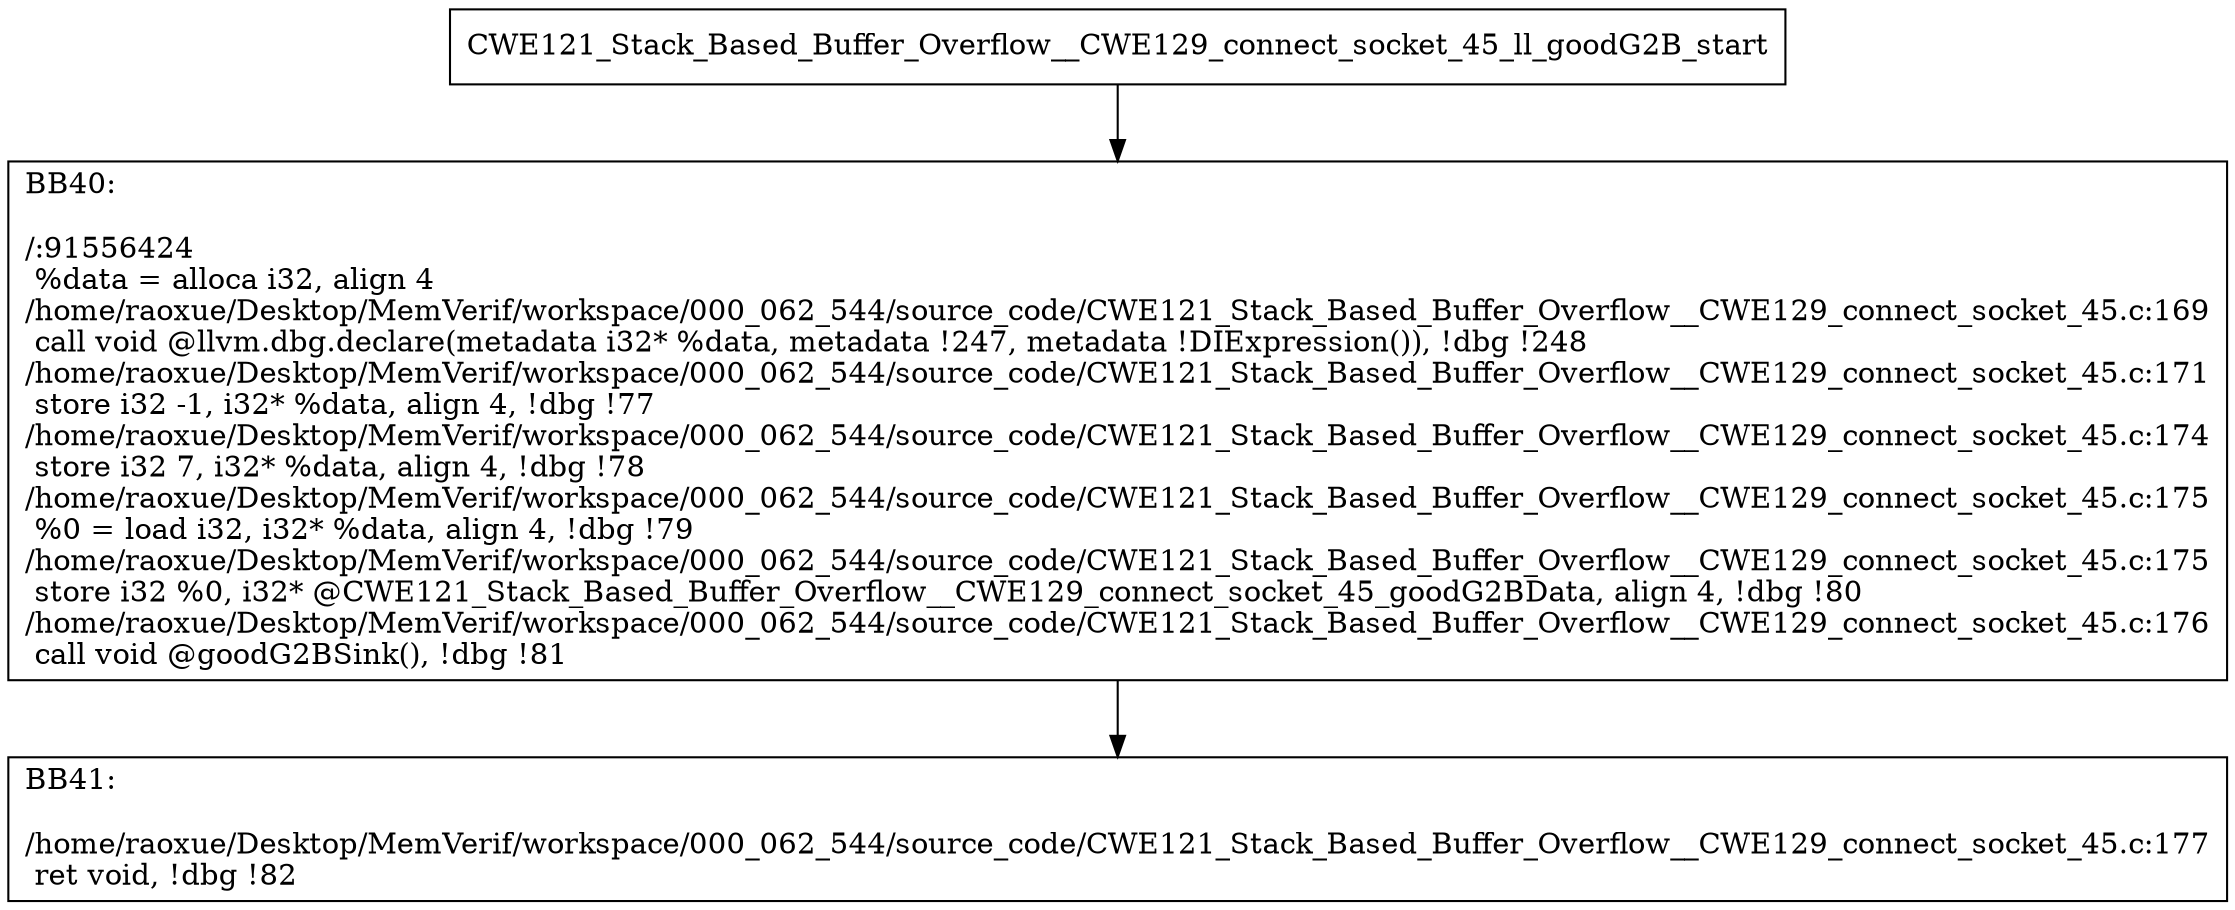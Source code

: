digraph "CFG for'CWE121_Stack_Based_Buffer_Overflow__CWE129_connect_socket_45_ll_goodG2B' function" {
	BBCWE121_Stack_Based_Buffer_Overflow__CWE129_connect_socket_45_ll_goodG2B_start[shape=record,label="{CWE121_Stack_Based_Buffer_Overflow__CWE129_connect_socket_45_ll_goodG2B_start}"];
	BBCWE121_Stack_Based_Buffer_Overflow__CWE129_connect_socket_45_ll_goodG2B_start-> CWE121_Stack_Based_Buffer_Overflow__CWE129_connect_socket_45_ll_goodG2BBB40;
	CWE121_Stack_Based_Buffer_Overflow__CWE129_connect_socket_45_ll_goodG2BBB40 [shape=record, label="{BB40:\l\l/:91556424\l
  %data = alloca i32, align 4\l
/home/raoxue/Desktop/MemVerif/workspace/000_062_544/source_code/CWE121_Stack_Based_Buffer_Overflow__CWE129_connect_socket_45.c:169\l
  call void @llvm.dbg.declare(metadata i32* %data, metadata !247, metadata !DIExpression()), !dbg !248\l
/home/raoxue/Desktop/MemVerif/workspace/000_062_544/source_code/CWE121_Stack_Based_Buffer_Overflow__CWE129_connect_socket_45.c:171\l
  store i32 -1, i32* %data, align 4, !dbg !77\l
/home/raoxue/Desktop/MemVerif/workspace/000_062_544/source_code/CWE121_Stack_Based_Buffer_Overflow__CWE129_connect_socket_45.c:174\l
  store i32 7, i32* %data, align 4, !dbg !78\l
/home/raoxue/Desktop/MemVerif/workspace/000_062_544/source_code/CWE121_Stack_Based_Buffer_Overflow__CWE129_connect_socket_45.c:175\l
  %0 = load i32, i32* %data, align 4, !dbg !79\l
/home/raoxue/Desktop/MemVerif/workspace/000_062_544/source_code/CWE121_Stack_Based_Buffer_Overflow__CWE129_connect_socket_45.c:175\l
  store i32 %0, i32* @CWE121_Stack_Based_Buffer_Overflow__CWE129_connect_socket_45_goodG2BData, align 4, !dbg !80\l
/home/raoxue/Desktop/MemVerif/workspace/000_062_544/source_code/CWE121_Stack_Based_Buffer_Overflow__CWE129_connect_socket_45.c:176\l
  call void @goodG2BSink(), !dbg !81\l
}"];
	CWE121_Stack_Based_Buffer_Overflow__CWE129_connect_socket_45_ll_goodG2BBB40-> CWE121_Stack_Based_Buffer_Overflow__CWE129_connect_socket_45_ll_goodG2BBB41;
	CWE121_Stack_Based_Buffer_Overflow__CWE129_connect_socket_45_ll_goodG2BBB41 [shape=record, label="{BB41:\l\l/home/raoxue/Desktop/MemVerif/workspace/000_062_544/source_code/CWE121_Stack_Based_Buffer_Overflow__CWE129_connect_socket_45.c:177\l
  ret void, !dbg !82\l
}"];
}
